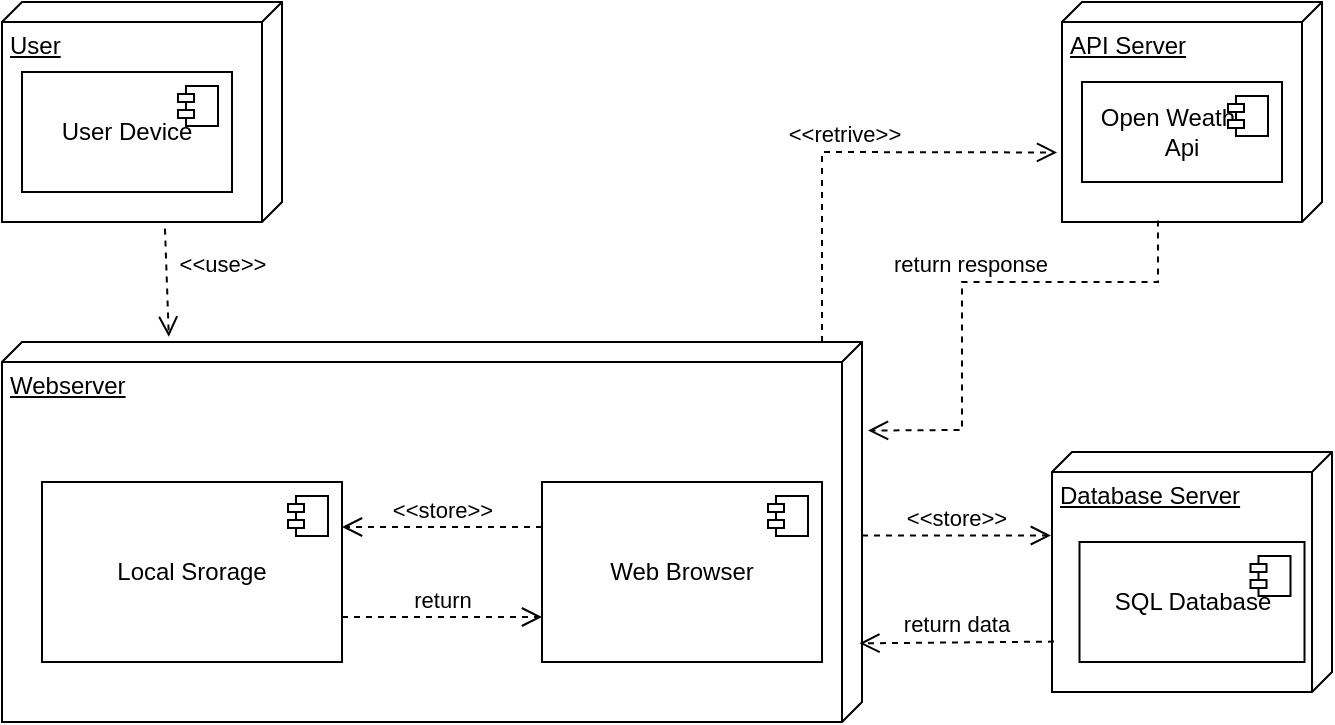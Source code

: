<mxfile version="24.3.1" type="github">
  <diagram id="wFE0QG_FPsp0jaGvCLVb" name="Page-1">
    <mxGraphModel dx="1050" dy="557" grid="1" gridSize="10" guides="1" tooltips="1" connect="1" arrows="1" fold="1" page="1" pageScale="1" pageWidth="850" pageHeight="1100" math="0" shadow="0">
      <root>
        <mxCell id="0" />
        <mxCell id="1" parent="0" />
        <mxCell id="rNx-pxuNzfIYByY5AXAz-1" value="User" style="verticalAlign=top;align=left;spacingTop=8;spacingLeft=2;spacingRight=12;shape=cube;size=10;direction=south;fontStyle=4;html=1;whiteSpace=wrap;" vertex="1" parent="1">
          <mxGeometry x="10" y="50" width="140" height="110" as="geometry" />
        </mxCell>
        <mxCell id="rNx-pxuNzfIYByY5AXAz-2" value="User Device" style="html=1;dropTarget=0;whiteSpace=wrap;" vertex="1" parent="1">
          <mxGeometry x="20" y="85" width="105" height="60" as="geometry" />
        </mxCell>
        <mxCell id="rNx-pxuNzfIYByY5AXAz-3" value="" style="shape=module;jettyWidth=8;jettyHeight=4;" vertex="1" parent="rNx-pxuNzfIYByY5AXAz-2">
          <mxGeometry x="1" width="20" height="20" relative="1" as="geometry">
            <mxPoint x="-27" y="7" as="offset" />
          </mxGeometry>
        </mxCell>
        <mxCell id="rNx-pxuNzfIYByY5AXAz-4" value="API Server" style="verticalAlign=top;align=left;spacingTop=8;spacingLeft=2;spacingRight=12;shape=cube;size=10;direction=south;fontStyle=4;html=1;whiteSpace=wrap;" vertex="1" parent="1">
          <mxGeometry x="540" y="50" width="130" height="110" as="geometry" />
        </mxCell>
        <mxCell id="rNx-pxuNzfIYByY5AXAz-5" value="Webserver" style="verticalAlign=top;align=left;spacingTop=8;spacingLeft=2;spacingRight=12;shape=cube;size=10;direction=south;fontStyle=4;html=1;whiteSpace=wrap;" vertex="1" parent="1">
          <mxGeometry x="10" y="220" width="430" height="190" as="geometry" />
        </mxCell>
        <mxCell id="rNx-pxuNzfIYByY5AXAz-6" value="Local Srorage" style="html=1;dropTarget=0;whiteSpace=wrap;" vertex="1" parent="1">
          <mxGeometry x="30" y="290" width="150" height="90" as="geometry" />
        </mxCell>
        <mxCell id="rNx-pxuNzfIYByY5AXAz-7" value="" style="shape=module;jettyWidth=8;jettyHeight=4;" vertex="1" parent="rNx-pxuNzfIYByY5AXAz-6">
          <mxGeometry x="1" width="20" height="20" relative="1" as="geometry">
            <mxPoint x="-27" y="7" as="offset" />
          </mxGeometry>
        </mxCell>
        <mxCell id="rNx-pxuNzfIYByY5AXAz-8" value="Web Browser" style="html=1;dropTarget=0;whiteSpace=wrap;" vertex="1" parent="1">
          <mxGeometry x="280" y="290" width="140" height="90" as="geometry" />
        </mxCell>
        <mxCell id="rNx-pxuNzfIYByY5AXAz-9" value="" style="shape=module;jettyWidth=8;jettyHeight=4;" vertex="1" parent="rNx-pxuNzfIYByY5AXAz-8">
          <mxGeometry x="1" width="20" height="20" relative="1" as="geometry">
            <mxPoint x="-27" y="7" as="offset" />
          </mxGeometry>
        </mxCell>
        <mxCell id="rNx-pxuNzfIYByY5AXAz-10" value="Database Server" style="verticalAlign=top;align=left;spacingTop=8;spacingLeft=2;spacingRight=12;shape=cube;size=10;direction=south;fontStyle=4;html=1;whiteSpace=wrap;" vertex="1" parent="1">
          <mxGeometry x="535" y="275" width="140" height="120" as="geometry" />
        </mxCell>
        <mxCell id="rNx-pxuNzfIYByY5AXAz-13" value="&amp;lt;&amp;lt;use&amp;gt;&amp;gt;" style="html=1;verticalAlign=bottom;endArrow=open;dashed=1;endSize=8;curved=0;rounded=0;exitX=1.03;exitY=0.418;exitDx=0;exitDy=0;exitPerimeter=0;entryX=-0.014;entryY=0.806;entryDx=0;entryDy=0;entryPerimeter=0;" edge="1" parent="1" source="rNx-pxuNzfIYByY5AXAz-1" target="rNx-pxuNzfIYByY5AXAz-5">
          <mxGeometry x="0.025" y="28" relative="1" as="geometry">
            <mxPoint x="350" y="300" as="sourcePoint" />
            <mxPoint x="70" y="170" as="targetPoint" />
            <mxPoint as="offset" />
          </mxGeometry>
        </mxCell>
        <mxCell id="rNx-pxuNzfIYByY5AXAz-14" value="&amp;lt;&amp;lt;store&amp;gt;&amp;gt;" style="html=1;verticalAlign=bottom;endArrow=open;dashed=1;endSize=8;curved=0;rounded=0;entryX=1;entryY=0.25;entryDx=0;entryDy=0;exitX=0;exitY=0.25;exitDx=0;exitDy=0;" edge="1" parent="1" source="rNx-pxuNzfIYByY5AXAz-8" target="rNx-pxuNzfIYByY5AXAz-6">
          <mxGeometry relative="1" as="geometry">
            <mxPoint x="260" y="315" as="sourcePoint" />
            <mxPoint x="200" y="314.69" as="targetPoint" />
          </mxGeometry>
        </mxCell>
        <mxCell id="rNx-pxuNzfIYByY5AXAz-21" value="return" style="html=1;verticalAlign=bottom;endArrow=open;dashed=1;endSize=8;curved=0;rounded=0;exitX=1;exitY=0.75;exitDx=0;exitDy=0;entryX=0;entryY=0.75;entryDx=0;entryDy=0;" edge="1" parent="1" source="rNx-pxuNzfIYByY5AXAz-6" target="rNx-pxuNzfIYByY5AXAz-8">
          <mxGeometry relative="1" as="geometry">
            <mxPoint x="270" y="350" as="sourcePoint" />
            <mxPoint x="190" y="350" as="targetPoint" />
          </mxGeometry>
        </mxCell>
        <mxCell id="rNx-pxuNzfIYByY5AXAz-28" value="Open Weather&amp;nbsp;&lt;div&gt;Api&lt;/div&gt;" style="html=1;dropTarget=0;whiteSpace=wrap;" vertex="1" parent="1">
          <mxGeometry x="550" y="90" width="100" height="50" as="geometry" />
        </mxCell>
        <mxCell id="rNx-pxuNzfIYByY5AXAz-29" value="" style="shape=module;jettyWidth=8;jettyHeight=4;" vertex="1" parent="rNx-pxuNzfIYByY5AXAz-28">
          <mxGeometry x="1" width="20" height="20" relative="1" as="geometry">
            <mxPoint x="-27" y="7" as="offset" />
          </mxGeometry>
        </mxCell>
        <mxCell id="rNx-pxuNzfIYByY5AXAz-30" value="SQL Database" style="html=1;dropTarget=0;whiteSpace=wrap;" vertex="1" parent="1">
          <mxGeometry x="548.75" y="320" width="112.5" height="60" as="geometry" />
        </mxCell>
        <mxCell id="rNx-pxuNzfIYByY5AXAz-31" value="" style="shape=module;jettyWidth=8;jettyHeight=4;" vertex="1" parent="rNx-pxuNzfIYByY5AXAz-30">
          <mxGeometry x="1" width="20" height="20" relative="1" as="geometry">
            <mxPoint x="-27" y="7" as="offset" />
          </mxGeometry>
        </mxCell>
        <mxCell id="rNx-pxuNzfIYByY5AXAz-32" value="&amp;lt;&amp;lt;retrive&amp;gt;&amp;gt;" style="html=1;verticalAlign=bottom;endArrow=open;dashed=1;endSize=8;curved=0;rounded=0;entryX=0.684;entryY=1.019;entryDx=0;entryDy=0;entryPerimeter=0;" edge="1" parent="1" target="rNx-pxuNzfIYByY5AXAz-4">
          <mxGeometry relative="1" as="geometry">
            <mxPoint x="420" y="220" as="sourcePoint" />
            <mxPoint x="420" y="40" as="targetPoint" />
            <Array as="points">
              <mxPoint x="420" y="125" />
            </Array>
          </mxGeometry>
        </mxCell>
        <mxCell id="rNx-pxuNzfIYByY5AXAz-33" value="return response" style="html=1;verticalAlign=bottom;endArrow=open;dashed=1;endSize=8;curved=0;rounded=0;exitX=0.993;exitY=0.631;exitDx=0;exitDy=0;exitPerimeter=0;entryX=0.233;entryY=-0.007;entryDx=0;entryDy=0;entryPerimeter=0;" edge="1" parent="1" source="rNx-pxuNzfIYByY5AXAz-4" target="rNx-pxuNzfIYByY5AXAz-5">
          <mxGeometry relative="1" as="geometry">
            <mxPoint x="590" y="170" as="sourcePoint" />
            <mxPoint x="500" y="170" as="targetPoint" />
            <Array as="points">
              <mxPoint x="588" y="190" />
              <mxPoint x="490" y="190" />
              <mxPoint x="490" y="264" />
            </Array>
          </mxGeometry>
        </mxCell>
        <mxCell id="rNx-pxuNzfIYByY5AXAz-34" value="&amp;lt;&amp;lt;store&amp;gt;&amp;gt;" style="html=1;verticalAlign=bottom;endArrow=open;dashed=1;endSize=8;curved=0;rounded=0;entryX=0.348;entryY=1.004;entryDx=0;entryDy=0;entryPerimeter=0;exitX=0.509;exitY=0;exitDx=0;exitDy=0;exitPerimeter=0;" edge="1" parent="1" source="rNx-pxuNzfIYByY5AXAz-5" target="rNx-pxuNzfIYByY5AXAz-10">
          <mxGeometry relative="1" as="geometry">
            <mxPoint x="450" y="400" as="sourcePoint" />
            <mxPoint x="520" y="330" as="targetPoint" />
          </mxGeometry>
        </mxCell>
        <mxCell id="rNx-pxuNzfIYByY5AXAz-35" value="return data" style="html=1;verticalAlign=bottom;endArrow=open;dashed=1;endSize=8;curved=0;rounded=0;exitX=0.79;exitY=0.993;exitDx=0;exitDy=0;exitPerimeter=0;entryX=0.793;entryY=0.003;entryDx=0;entryDy=0;entryPerimeter=0;" edge="1" parent="1" source="rNx-pxuNzfIYByY5AXAz-10" target="rNx-pxuNzfIYByY5AXAz-5">
          <mxGeometry relative="1" as="geometry">
            <mxPoint x="520" y="370" as="sourcePoint" />
            <mxPoint x="440" y="368" as="targetPoint" />
          </mxGeometry>
        </mxCell>
      </root>
    </mxGraphModel>
  </diagram>
</mxfile>
